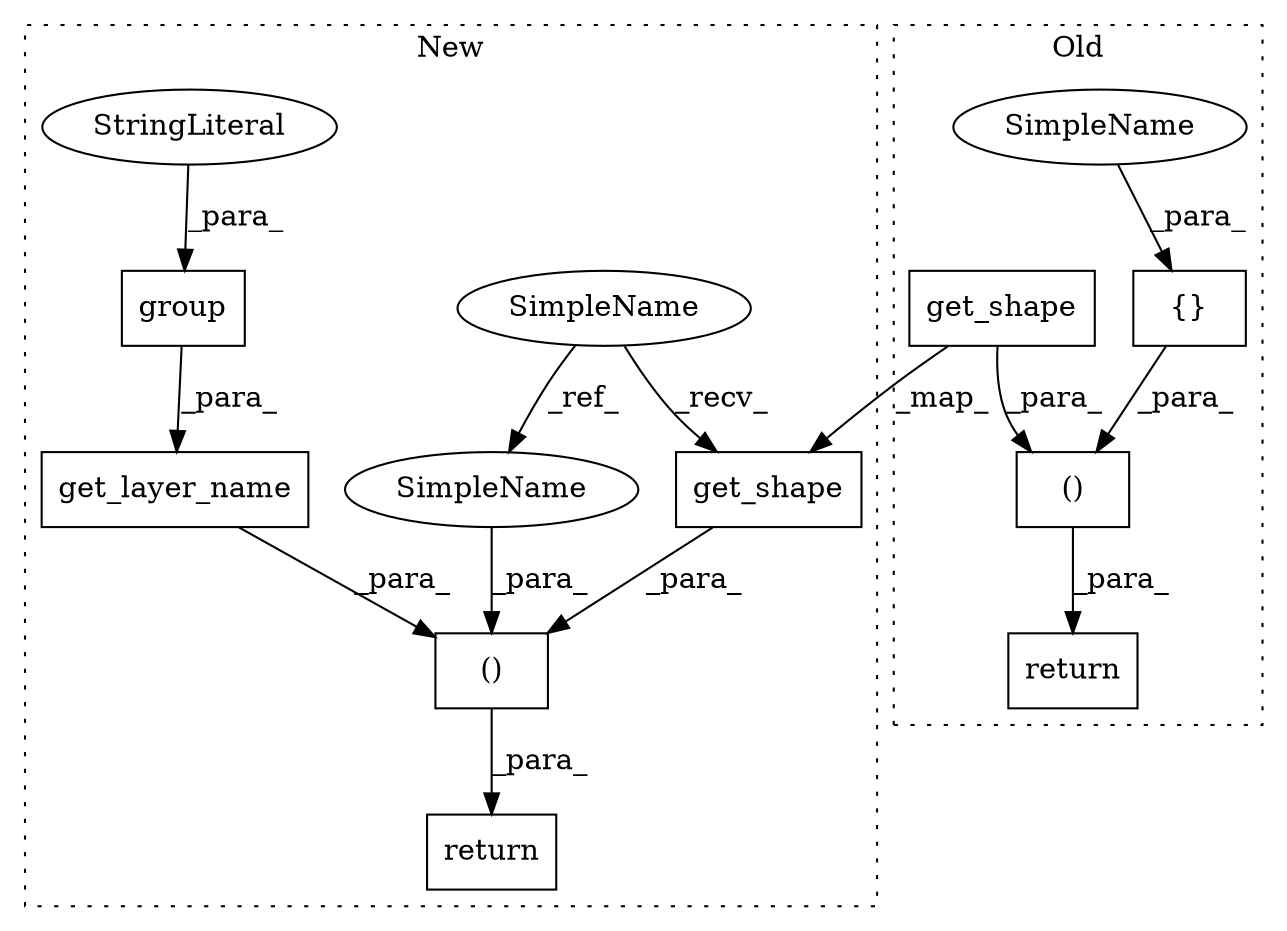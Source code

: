 digraph G {
subgraph cluster0 {
1 [label="{}" a="4" s="10824,10828" l="1,1" shape="box"];
5 [label="return" a="41" s="10770" l="12" shape="box"];
8 [label="()" a="106" s="10782" l="47" shape="box"];
9 [label="get_shape" a="32" s="10786,10801" l="10,1" shape="box"];
13 [label="SimpleName" a="42" s="10825" l="3" shape="ellipse"];
label = "Old";
style="dotted";
}
subgraph cluster1 {
2 [label="get_layer_name" a="32" s="11351,11392" l="15,1" shape="box"];
3 [label="group" a="32" s="11379,11391" l="6,1" shape="box"];
4 [label="StringLiteral" a="45" s="11385" l="6" shape="ellipse"];
6 [label="return" a="41" s="11301" l="12" shape="box"];
7 [label="()" a="106" s="11313" l="96" shape="box"];
10 [label="get_shape" a="32" s="11317,11332" l="10,1" shape="box"];
11 [label="SimpleName" a="42" s="11251" l="3" shape="ellipse"];
12 [label="SimpleName" a="42" s="11406" l="3" shape="ellipse"];
label = "New";
style="dotted";
}
1 -> 8 [label="_para_"];
2 -> 7 [label="_para_"];
3 -> 2 [label="_para_"];
4 -> 3 [label="_para_"];
7 -> 6 [label="_para_"];
8 -> 5 [label="_para_"];
9 -> 10 [label="_map_"];
9 -> 8 [label="_para_"];
10 -> 7 [label="_para_"];
11 -> 12 [label="_ref_"];
11 -> 10 [label="_recv_"];
12 -> 7 [label="_para_"];
13 -> 1 [label="_para_"];
}